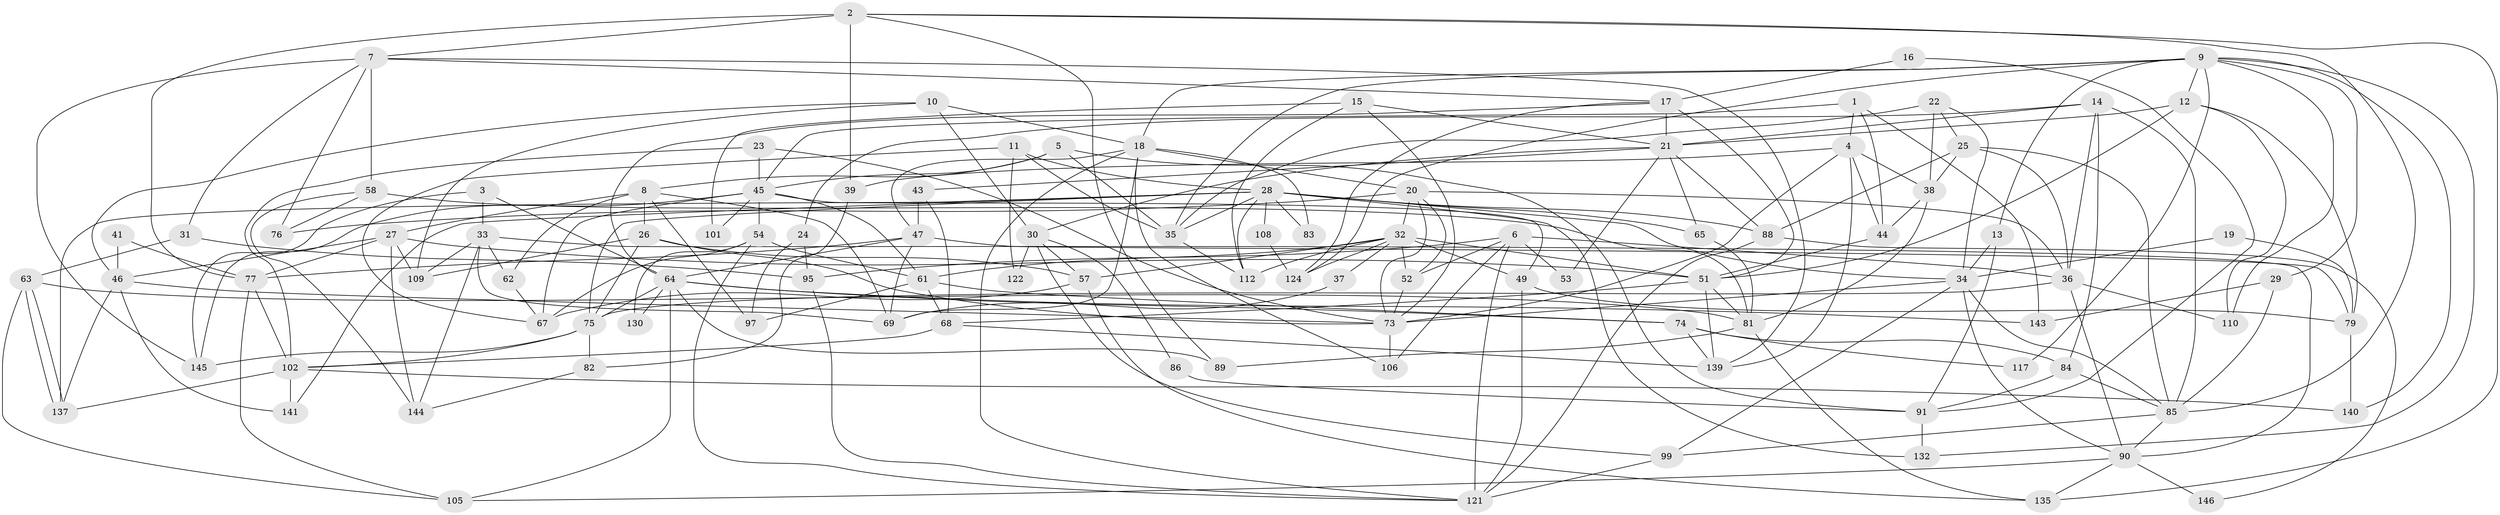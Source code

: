 // original degree distribution, {3: 0.2789115646258503, 5: 0.16326530612244897, 4: 0.30612244897959184, 2: 0.11564625850340136, 7: 0.04081632653061224, 6: 0.08163265306122448, 8: 0.006802721088435374, 9: 0.006802721088435374}
// Generated by graph-tools (version 1.1) at 2025/41/03/06/25 10:41:54]
// undirected, 102 vertices, 242 edges
graph export_dot {
graph [start="1"]
  node [color=gray90,style=filled];
  1 [super="+104"];
  2 [super="+113"];
  3;
  4 [super="+133"];
  5;
  6 [super="+48"];
  7 [super="+116"];
  8 [super="+50"];
  9 [super="+134"];
  10;
  11;
  12;
  13;
  14 [super="+107"];
  15 [super="+128"];
  16;
  17 [super="+60"];
  18 [super="+59"];
  19;
  20 [super="+42"];
  21 [super="+96"];
  22;
  23;
  24;
  25 [super="+92"];
  26 [super="+136"];
  27 [super="+93"];
  28 [super="+78"];
  29;
  30 [super="+115"];
  31;
  32 [super="+142"];
  33 [super="+40"];
  34 [super="+72"];
  35 [super="+80"];
  36 [super="+103"];
  37;
  38 [super="+66"];
  39;
  41;
  43;
  44;
  45 [super="+56"];
  46 [super="+120"];
  47;
  49;
  51 [super="+55"];
  52 [super="+131"];
  53;
  54 [super="+71"];
  57 [super="+118"];
  58 [super="+138"];
  61 [super="+70"];
  62;
  63;
  64 [super="+119"];
  65;
  67;
  68;
  69 [super="+129"];
  73 [super="+87"];
  74;
  75 [super="+100"];
  76;
  77 [super="+126"];
  79 [super="+111"];
  81 [super="+127"];
  82;
  83;
  84 [super="+94"];
  85 [super="+114"];
  86;
  88;
  89;
  90 [super="+125"];
  91 [super="+98"];
  95;
  97;
  99;
  101;
  102 [super="+123"];
  105;
  106;
  108;
  109;
  110;
  112;
  117;
  121 [super="+147"];
  122;
  124;
  130;
  132;
  135;
  137;
  139;
  140;
  141;
  143;
  144;
  145;
  146;
  1 -- 45;
  1 -- 44;
  1 -- 4;
  1 -- 143;
  2 -- 89;
  2 -- 77 [weight=2];
  2 -- 85;
  2 -- 135;
  2 -- 39;
  2 -- 7;
  3 -- 145;
  3 -- 33;
  3 -- 64;
  4 -- 139;
  4 -- 38;
  4 -- 39;
  4 -- 73;
  4 -- 44;
  5 -- 35;
  5 -- 91;
  5 -- 45;
  5 -- 8;
  6 -- 53 [weight=2];
  6 -- 95 [weight=2];
  6 -- 121;
  6 -- 106;
  6 -- 36;
  6 -- 52;
  7 -- 58 [weight=2];
  7 -- 145;
  7 -- 17;
  7 -- 139;
  7 -- 76;
  7 -- 31;
  8 -- 62;
  8 -- 27;
  8 -- 97;
  8 -- 69;
  8 -- 26;
  9 -- 12;
  9 -- 13;
  9 -- 35;
  9 -- 132;
  9 -- 140;
  9 -- 110;
  9 -- 18;
  9 -- 117;
  9 -- 124;
  9 -- 29;
  10 -- 18;
  10 -- 46;
  10 -- 109;
  10 -- 30;
  11 -- 67;
  11 -- 35;
  11 -- 122;
  11 -- 28;
  12 -- 51;
  12 -- 110;
  12 -- 79;
  12 -- 21;
  13 -- 34;
  13 -- 91;
  14 -- 85 [weight=2];
  14 -- 36;
  14 -- 21;
  14 -- 24;
  14 -- 84;
  15 -- 21;
  15 -- 112;
  15 -- 73;
  15 -- 101;
  16 -- 91;
  16 -- 17;
  17 -- 51;
  17 -- 21 [weight=2];
  17 -- 64;
  17 -- 124;
  18 -- 20;
  18 -- 83;
  18 -- 106;
  18 -- 121;
  18 -- 47;
  18 -- 69;
  19 -- 79;
  19 -- 34;
  20 -- 32;
  20 -- 36;
  20 -- 76;
  20 -- 73;
  20 -- 52;
  21 -- 65;
  21 -- 53;
  21 -- 88;
  21 -- 43;
  21 -- 30;
  22 -- 34;
  22 -- 35;
  22 -- 25;
  22 -- 38;
  23 -- 73;
  23 -- 45;
  23 -- 102;
  24 -- 95;
  24 -- 97;
  25 -- 88;
  25 -- 38;
  25 -- 36;
  25 -- 85;
  26 -- 57;
  26 -- 109;
  26 -- 73;
  26 -- 75;
  27 -- 51;
  27 -- 144;
  27 -- 109;
  27 -- 77;
  27 -- 46;
  28 -- 65;
  28 -- 132;
  28 -- 137;
  28 -- 34;
  28 -- 35;
  28 -- 75;
  28 -- 108;
  28 -- 141;
  28 -- 112;
  28 -- 83;
  28 -- 88;
  29 -- 143;
  29 -- 85;
  30 -- 99;
  30 -- 86;
  30 -- 122;
  30 -- 57;
  31 -- 63;
  31 -- 95;
  32 -- 49;
  32 -- 112;
  32 -- 37;
  32 -- 124;
  32 -- 61;
  32 -- 51;
  32 -- 57;
  32 -- 52;
  33 -- 144;
  33 -- 69;
  33 -- 109;
  33 -- 62;
  33 -- 90;
  34 -- 85;
  34 -- 99;
  34 -- 73;
  34 -- 90;
  35 -- 112;
  36 -- 110;
  36 -- 75;
  36 -- 90;
  37 -- 69;
  38 -- 81;
  38 -- 44;
  39 -- 82;
  41 -- 77;
  41 -- 46;
  43 -- 68;
  43 -- 47;
  44 -- 51;
  45 -- 49;
  45 -- 101;
  45 -- 145;
  45 -- 61;
  45 -- 67;
  45 -- 54;
  46 -- 137;
  46 -- 73;
  46 -- 141;
  47 -- 64;
  47 -- 69;
  47 -- 79;
  47 -- 77;
  49 -- 79;
  49 -- 121;
  51 -- 81;
  51 -- 68;
  51 -- 139;
  52 -- 73;
  54 -- 121;
  54 -- 61;
  54 -- 67;
  54 -- 130;
  57 -- 67;
  57 -- 135;
  58 -- 81 [weight=2];
  58 -- 144;
  58 -- 76;
  61 -- 97;
  61 -- 74;
  61 -- 68;
  62 -- 67;
  63 -- 137;
  63 -- 137;
  63 -- 105;
  63 -- 81;
  64 -- 143;
  64 -- 130;
  64 -- 89;
  64 -- 105;
  64 -- 74;
  64 -- 75;
  65 -- 81;
  68 -- 102;
  68 -- 139;
  73 -- 106;
  74 -- 139;
  74 -- 84;
  74 -- 117;
  75 -- 82;
  75 -- 102;
  75 -- 145;
  77 -- 102;
  77 -- 105;
  79 -- 140;
  81 -- 89;
  81 -- 135;
  82 -- 144;
  84 -- 85;
  84 -- 91;
  85 -- 99;
  85 -- 90;
  86 -- 91;
  88 -- 121;
  88 -- 146;
  90 -- 135;
  90 -- 105;
  90 -- 146;
  91 -- 132;
  95 -- 121;
  99 -- 121;
  102 -- 141;
  102 -- 137;
  102 -- 140;
  108 -- 124;
}
